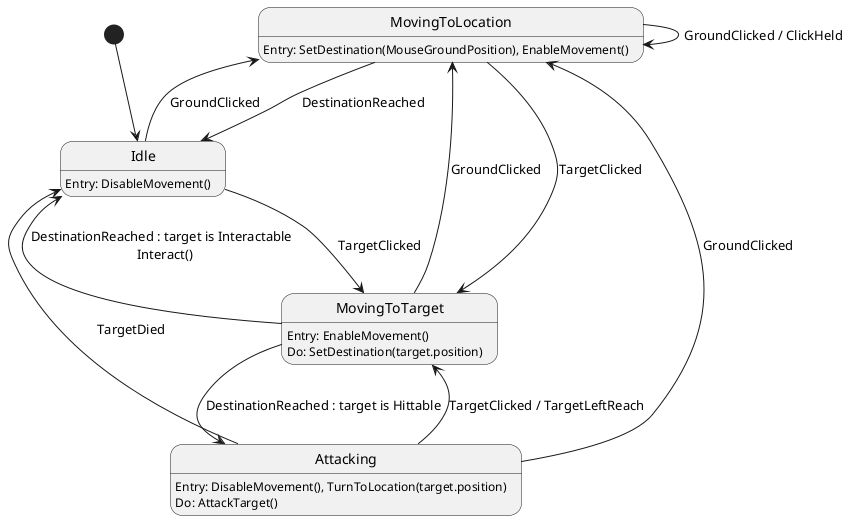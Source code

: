 @startuml

[*] -down-> Idle

Idle : Entry: DisableMovement()
Idle -right-> MovingToTarget : TargetClicked
Idle -left-> MovingToLocation : GroundClicked

MovingToLocation : Entry: SetDestination(MouseGroundPosition), EnableMovement()
MovingToLocation --> MovingToLocation : GroundClicked / ClickHeld
MovingToLocation --> Idle : DestinationReached
MovingToLocation --> MovingToTarget : TargetClicked

MovingToTarget : Entry: EnableMovement()
MovingToTarget : Do: SetDestination(target.position)
MovingToTarget --> Idle : DestinationReached : target is Interactable \n Interact()
MovingToTarget --> Attacking : DestinationReached : target is Hittable
MovingToTarget --> MovingToLocation : GroundClicked

Attacking : Entry: DisableMovement(), TurnToLocation(target.position)
Attacking : Do: AttackTarget()
Attacking --> MovingToLocation : GroundClicked
Attacking --> Idle : TargetDied
Attacking --> MovingToTarget : TargetClicked / TargetLeftReach




@enduml
